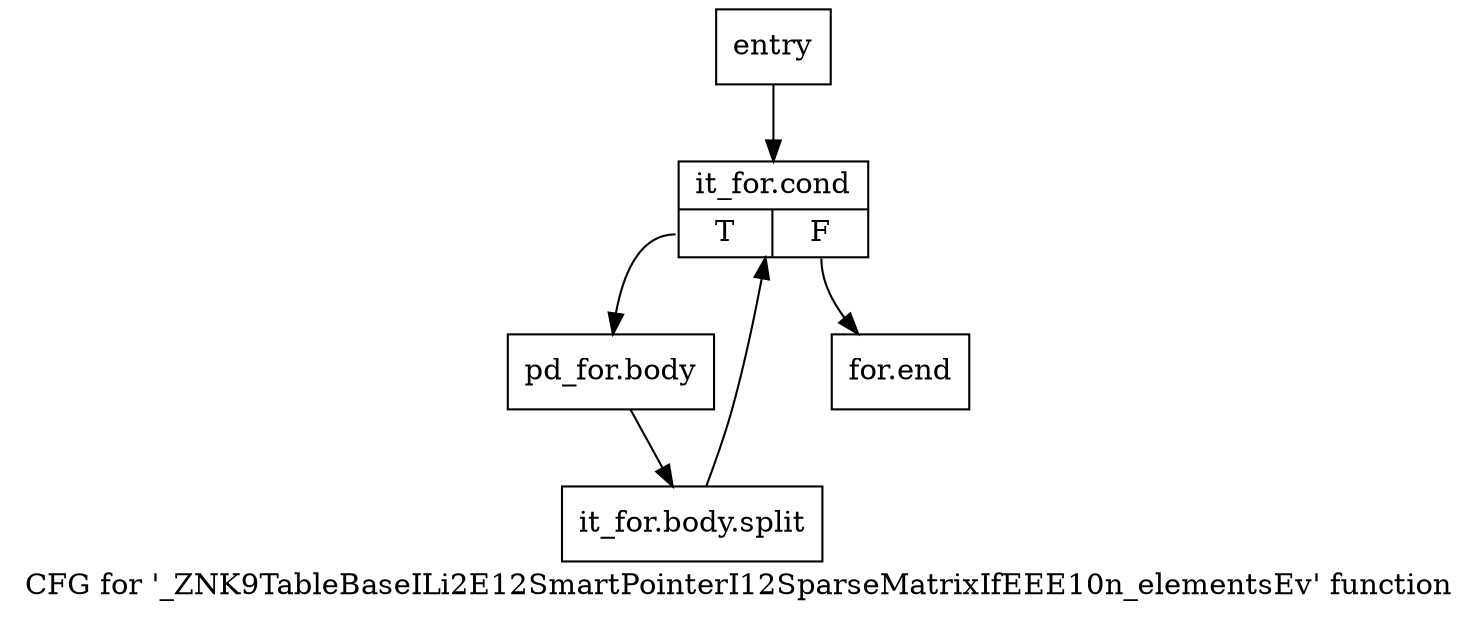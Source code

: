 digraph "CFG for '_ZNK9TableBaseILi2E12SmartPointerI12SparseMatrixIfEEE10n_elementsEv' function" {
	label="CFG for '_ZNK9TableBaseILi2E12SmartPointerI12SparseMatrixIfEEE10n_elementsEv' function";

	Node0x2d90db0 [shape=record,label="{entry}"];
	Node0x2d90db0 -> Node0x2d90e00;
	Node0x2d90e00 [shape=record,label="{it_for.cond|{<s0>T|<s1>F}}"];
	Node0x2d90e00:s0 -> Node0x2d90e50;
	Node0x2d90e00:s1 -> Node0x2d90ea0;
	Node0x2d90e50 [shape=record,label="{pd_for.body}"];
	Node0x2d90e50 -> Node0x812c6d0;
	Node0x812c6d0 [shape=record,label="{it_for.body.split}"];
	Node0x812c6d0 -> Node0x2d90e00;
	Node0x2d90ea0 [shape=record,label="{for.end}"];
}
